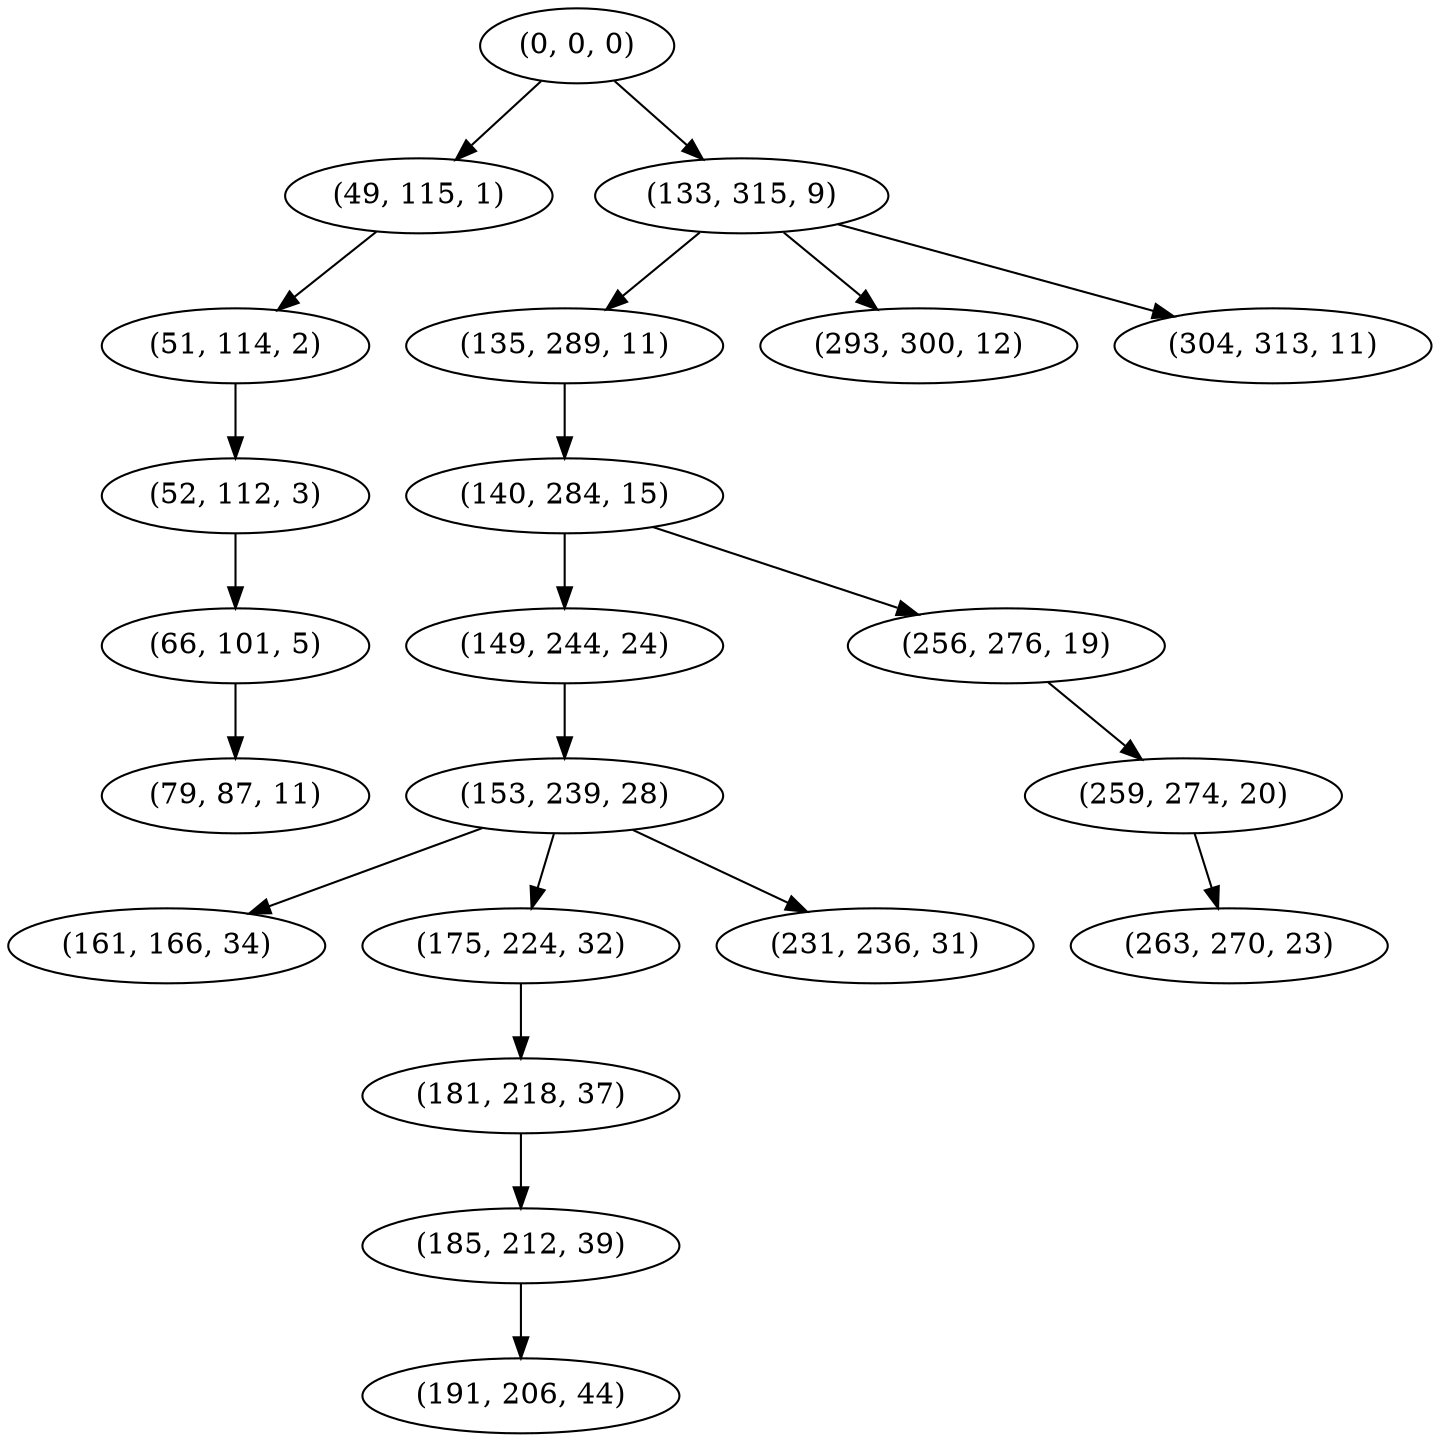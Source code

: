 digraph tree {
    "(0, 0, 0)";
    "(49, 115, 1)";
    "(51, 114, 2)";
    "(52, 112, 3)";
    "(66, 101, 5)";
    "(79, 87, 11)";
    "(133, 315, 9)";
    "(135, 289, 11)";
    "(140, 284, 15)";
    "(149, 244, 24)";
    "(153, 239, 28)";
    "(161, 166, 34)";
    "(175, 224, 32)";
    "(181, 218, 37)";
    "(185, 212, 39)";
    "(191, 206, 44)";
    "(231, 236, 31)";
    "(256, 276, 19)";
    "(259, 274, 20)";
    "(263, 270, 23)";
    "(293, 300, 12)";
    "(304, 313, 11)";
    "(0, 0, 0)" -> "(49, 115, 1)";
    "(0, 0, 0)" -> "(133, 315, 9)";
    "(49, 115, 1)" -> "(51, 114, 2)";
    "(51, 114, 2)" -> "(52, 112, 3)";
    "(52, 112, 3)" -> "(66, 101, 5)";
    "(66, 101, 5)" -> "(79, 87, 11)";
    "(133, 315, 9)" -> "(135, 289, 11)";
    "(133, 315, 9)" -> "(293, 300, 12)";
    "(133, 315, 9)" -> "(304, 313, 11)";
    "(135, 289, 11)" -> "(140, 284, 15)";
    "(140, 284, 15)" -> "(149, 244, 24)";
    "(140, 284, 15)" -> "(256, 276, 19)";
    "(149, 244, 24)" -> "(153, 239, 28)";
    "(153, 239, 28)" -> "(161, 166, 34)";
    "(153, 239, 28)" -> "(175, 224, 32)";
    "(153, 239, 28)" -> "(231, 236, 31)";
    "(175, 224, 32)" -> "(181, 218, 37)";
    "(181, 218, 37)" -> "(185, 212, 39)";
    "(185, 212, 39)" -> "(191, 206, 44)";
    "(256, 276, 19)" -> "(259, 274, 20)";
    "(259, 274, 20)" -> "(263, 270, 23)";
}
